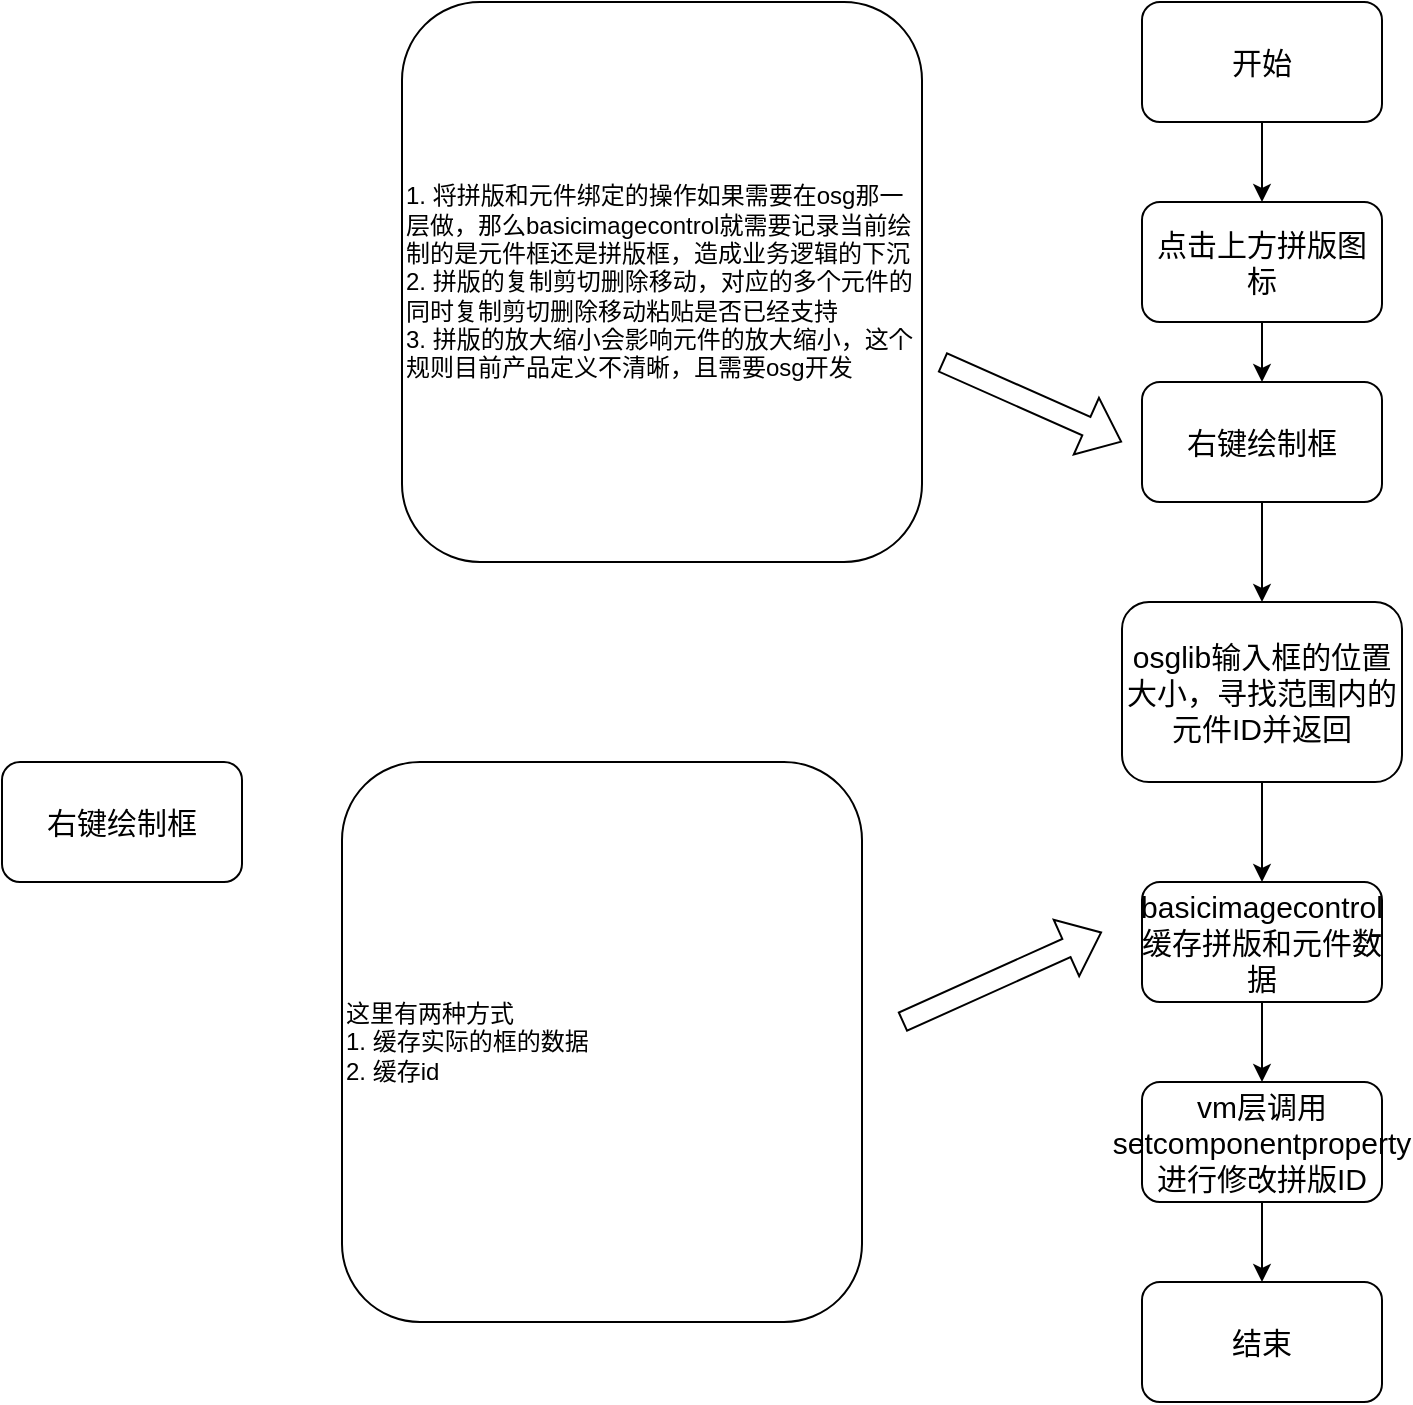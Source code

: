 <mxfile version="22.0.4" type="github">
  <diagram name="第 1 页" id="pOSDK7yILVoC8AeX07EB">
    <mxGraphModel dx="1988" dy="642" grid="1" gridSize="10" guides="1" tooltips="1" connect="1" arrows="1" fold="1" page="1" pageScale="1" pageWidth="827" pageHeight="1169" math="0" shadow="0">
      <root>
        <mxCell id="0" />
        <mxCell id="1" parent="0" />
        <mxCell id="BCu3Q3xe9jq5rhCb7yrI-8" style="edgeStyle=orthogonalEdgeStyle;rounded=0;orthogonalLoop=1;jettySize=auto;html=1;" edge="1" parent="1" source="BCu3Q3xe9jq5rhCb7yrI-1" target="BCu3Q3xe9jq5rhCb7yrI-3">
          <mxGeometry relative="1" as="geometry" />
        </mxCell>
        <mxCell id="BCu3Q3xe9jq5rhCb7yrI-1" value="开始" style="rounded=1;whiteSpace=wrap;html=1;fontSize=15;" vertex="1" parent="1">
          <mxGeometry x="320" y="120" width="120" height="60" as="geometry" />
        </mxCell>
        <mxCell id="BCu3Q3xe9jq5rhCb7yrI-9" style="edgeStyle=orthogonalEdgeStyle;rounded=0;orthogonalLoop=1;jettySize=auto;html=1;" edge="1" parent="1" source="BCu3Q3xe9jq5rhCb7yrI-3" target="BCu3Q3xe9jq5rhCb7yrI-5">
          <mxGeometry relative="1" as="geometry" />
        </mxCell>
        <mxCell id="BCu3Q3xe9jq5rhCb7yrI-3" value="点击上方拼版图标" style="rounded=1;whiteSpace=wrap;html=1;fontSize=15;" vertex="1" parent="1">
          <mxGeometry x="320" y="220" width="120" height="60" as="geometry" />
        </mxCell>
        <mxCell id="BCu3Q3xe9jq5rhCb7yrI-16" style="edgeStyle=orthogonalEdgeStyle;rounded=0;orthogonalLoop=1;jettySize=auto;html=1;" edge="1" parent="1" source="BCu3Q3xe9jq5rhCb7yrI-5" target="BCu3Q3xe9jq5rhCb7yrI-11">
          <mxGeometry relative="1" as="geometry" />
        </mxCell>
        <mxCell id="BCu3Q3xe9jq5rhCb7yrI-5" value="右键绘制框" style="rounded=1;whiteSpace=wrap;html=1;fontSize=15;" vertex="1" parent="1">
          <mxGeometry x="320" y="310" width="120" height="60" as="geometry" />
        </mxCell>
        <mxCell id="BCu3Q3xe9jq5rhCb7yrI-6" value="1. 将拼版和元件绑定的操作如果需要在osg那一层做，那么basicimagecontrol就需要记录当前绘制的是元件框还是拼版框，造成业务逻辑的下沉&lt;br&gt;2. 拼版的复制剪切删除移动，对应的多个元件的同时复制剪切删除移动粘贴是否已经支持&lt;br&gt;3. 拼版的放大缩小会影响元件的放大缩小，这个规则目前产品定义不清晰，且需要osg开发" style="rounded=1;whiteSpace=wrap;html=1;align=left;" vertex="1" parent="1">
          <mxGeometry x="-50" y="120" width="260" height="280" as="geometry" />
        </mxCell>
        <mxCell id="BCu3Q3xe9jq5rhCb7yrI-7" value="" style="shape=flexArrow;endArrow=classic;html=1;rounded=0;" edge="1" parent="1">
          <mxGeometry width="50" height="50" relative="1" as="geometry">
            <mxPoint x="220" y="300" as="sourcePoint" />
            <mxPoint x="310" y="340" as="targetPoint" />
          </mxGeometry>
        </mxCell>
        <mxCell id="BCu3Q3xe9jq5rhCb7yrI-17" style="edgeStyle=orthogonalEdgeStyle;rounded=0;orthogonalLoop=1;jettySize=auto;html=1;" edge="1" parent="1" source="BCu3Q3xe9jq5rhCb7yrI-11" target="BCu3Q3xe9jq5rhCb7yrI-13">
          <mxGeometry relative="1" as="geometry" />
        </mxCell>
        <mxCell id="BCu3Q3xe9jq5rhCb7yrI-11" value="osglib输入框的位置大小，寻找范围内的元件ID并返回" style="rounded=1;whiteSpace=wrap;html=1;fontSize=15;" vertex="1" parent="1">
          <mxGeometry x="310" y="420" width="140" height="90" as="geometry" />
        </mxCell>
        <mxCell id="BCu3Q3xe9jq5rhCb7yrI-12" value="右键绘制框" style="rounded=1;whiteSpace=wrap;html=1;fontSize=15;" vertex="1" parent="1">
          <mxGeometry x="-250" y="500" width="120" height="60" as="geometry" />
        </mxCell>
        <mxCell id="BCu3Q3xe9jq5rhCb7yrI-18" style="edgeStyle=orthogonalEdgeStyle;rounded=0;orthogonalLoop=1;jettySize=auto;html=1;" edge="1" parent="1" source="BCu3Q3xe9jq5rhCb7yrI-13" target="BCu3Q3xe9jq5rhCb7yrI-14">
          <mxGeometry relative="1" as="geometry" />
        </mxCell>
        <mxCell id="BCu3Q3xe9jq5rhCb7yrI-13" value="basicimagecontrol&lt;br&gt;缓存拼版和元件数据" style="rounded=1;whiteSpace=wrap;html=1;fontSize=15;" vertex="1" parent="1">
          <mxGeometry x="320" y="560" width="120" height="60" as="geometry" />
        </mxCell>
        <mxCell id="BCu3Q3xe9jq5rhCb7yrI-19" style="edgeStyle=orthogonalEdgeStyle;rounded=0;orthogonalLoop=1;jettySize=auto;html=1;" edge="1" parent="1" source="BCu3Q3xe9jq5rhCb7yrI-14" target="BCu3Q3xe9jq5rhCb7yrI-15">
          <mxGeometry relative="1" as="geometry" />
        </mxCell>
        <mxCell id="BCu3Q3xe9jq5rhCb7yrI-14" value="vm层调用setcomponentproperty进行修改拼版ID" style="rounded=1;whiteSpace=wrap;html=1;fontSize=15;" vertex="1" parent="1">
          <mxGeometry x="320" y="660" width="120" height="60" as="geometry" />
        </mxCell>
        <mxCell id="BCu3Q3xe9jq5rhCb7yrI-15" value="结束" style="rounded=1;whiteSpace=wrap;html=1;fontSize=15;" vertex="1" parent="1">
          <mxGeometry x="320" y="760" width="120" height="60" as="geometry" />
        </mxCell>
        <mxCell id="BCu3Q3xe9jq5rhCb7yrI-22" value="这里有两种方式&lt;br&gt;1. 缓存实际的框的数据&lt;br&gt;2. 缓存id" style="rounded=1;whiteSpace=wrap;html=1;align=left;" vertex="1" parent="1">
          <mxGeometry x="-80" y="500" width="260" height="280" as="geometry" />
        </mxCell>
        <mxCell id="BCu3Q3xe9jq5rhCb7yrI-23" value="" style="shape=flexArrow;endArrow=classic;html=1;rounded=0;" edge="1" parent="1">
          <mxGeometry width="50" height="50" relative="1" as="geometry">
            <mxPoint x="200" y="630" as="sourcePoint" />
            <mxPoint x="300" y="585" as="targetPoint" />
          </mxGeometry>
        </mxCell>
      </root>
    </mxGraphModel>
  </diagram>
</mxfile>
